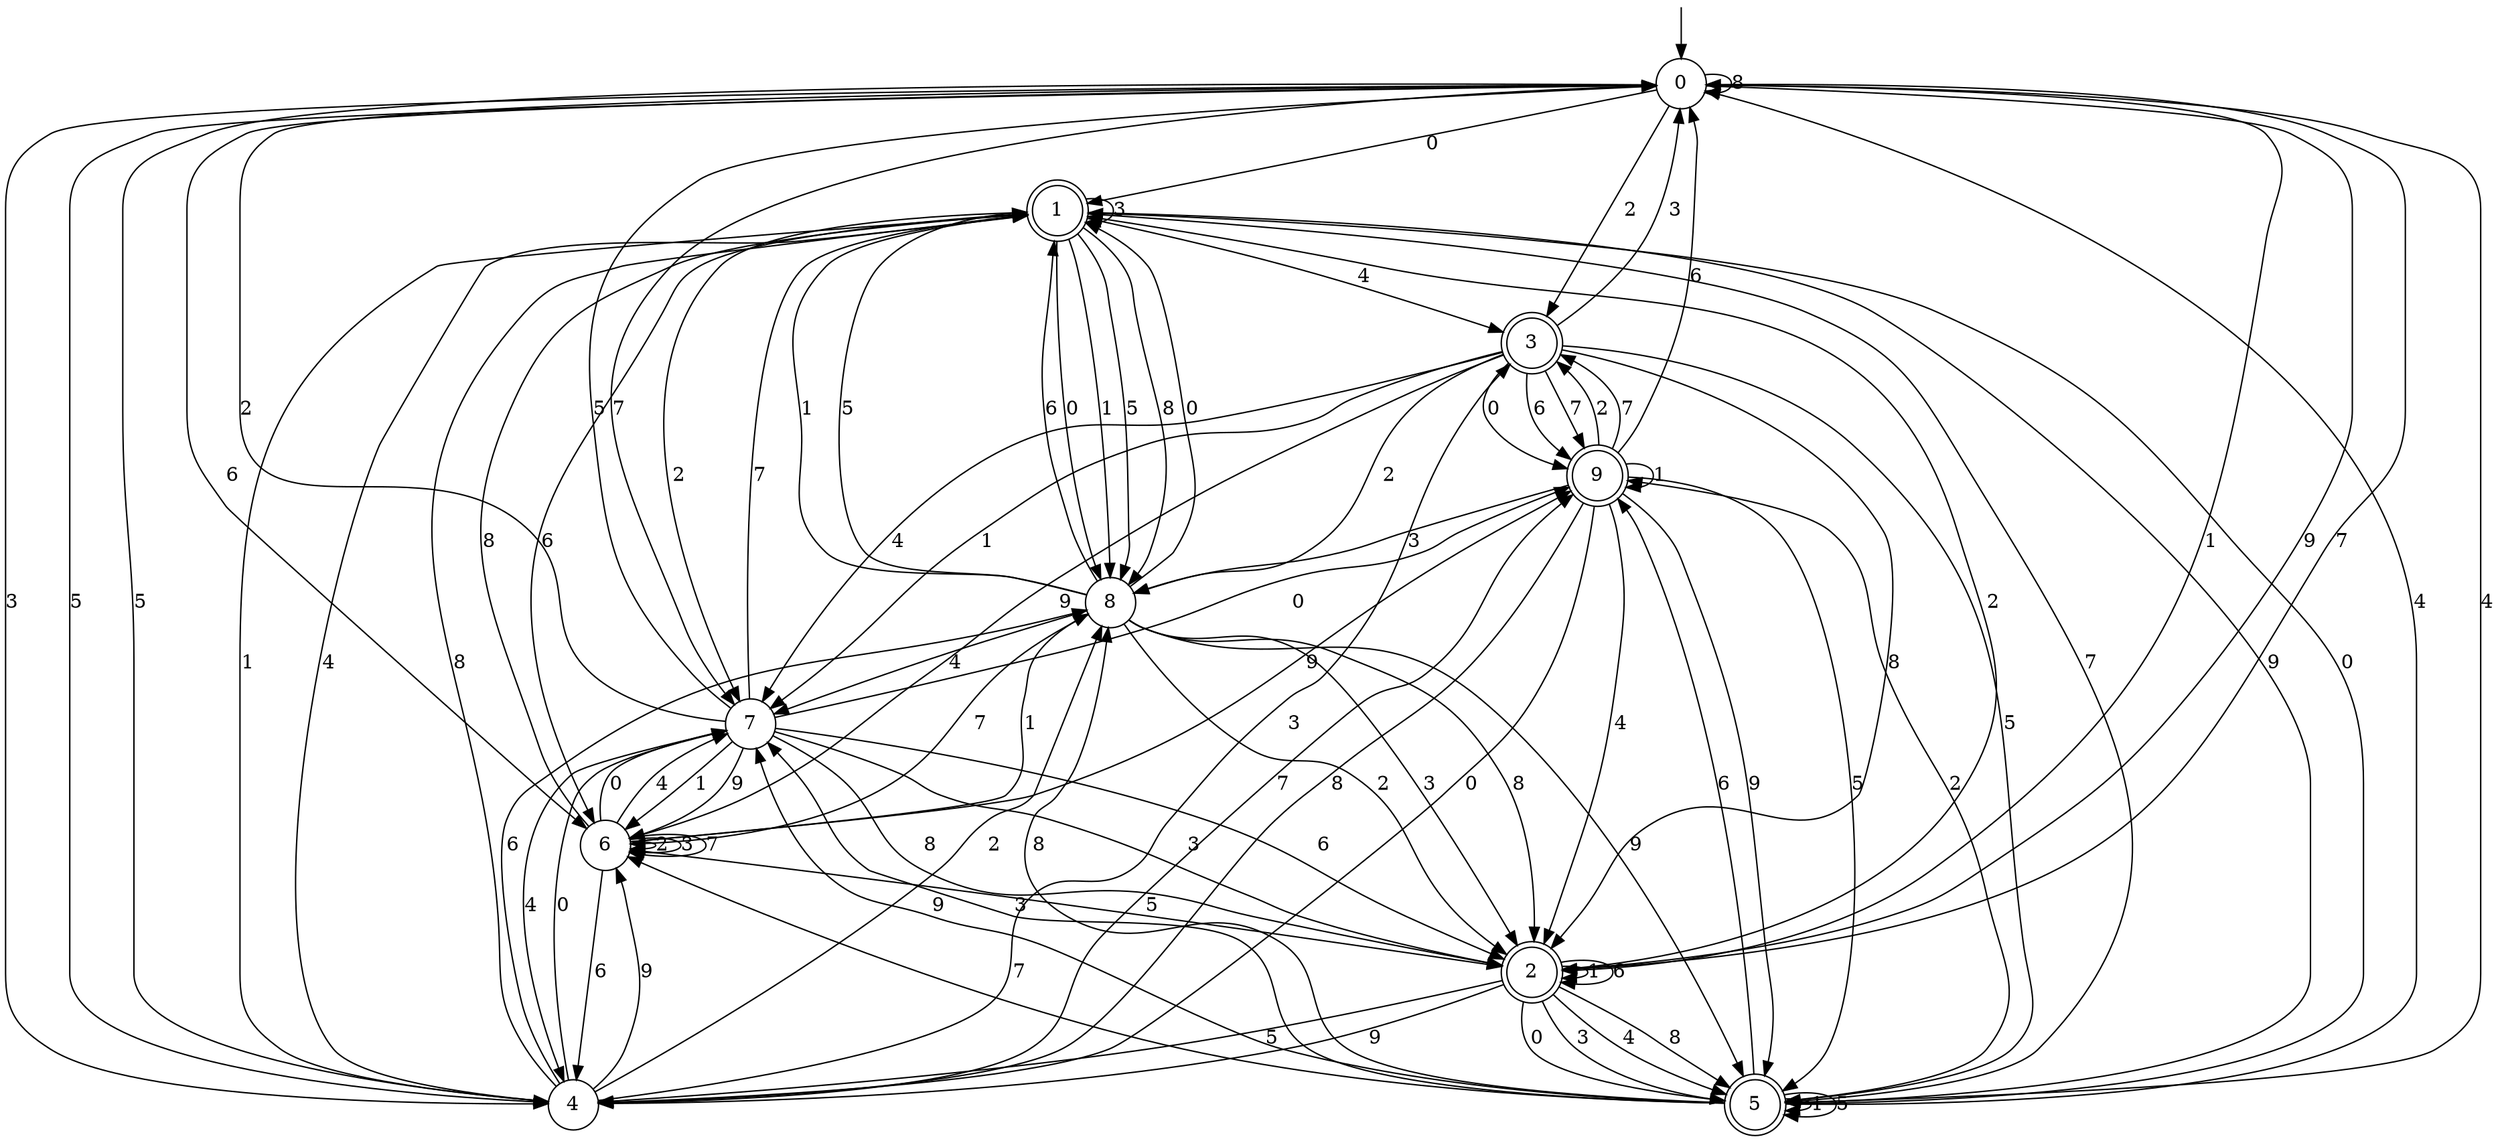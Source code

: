 digraph g {

	s0 [shape="circle" label="0"];
	s1 [shape="doublecircle" label="1"];
	s2 [shape="doublecircle" label="2"];
	s3 [shape="doublecircle" label="3"];
	s4 [shape="circle" label="4"];
	s5 [shape="doublecircle" label="5"];
	s6 [shape="circle" label="6"];
	s7 [shape="circle" label="7"];
	s8 [shape="circle" label="8"];
	s9 [shape="doublecircle" label="9"];
	s0 -> s1 [label="0"];
	s0 -> s2 [label="1"];
	s0 -> s3 [label="2"];
	s0 -> s4 [label="3"];
	s0 -> s5 [label="4"];
	s0 -> s4 [label="5"];
	s0 -> s6 [label="6"];
	s0 -> s7 [label="7"];
	s0 -> s0 [label="8"];
	s0 -> s2 [label="9"];
	s1 -> s8 [label="0"];
	s1 -> s8 [label="1"];
	s1 -> s7 [label="2"];
	s1 -> s1 [label="3"];
	s1 -> s3 [label="4"];
	s1 -> s8 [label="5"];
	s1 -> s6 [label="6"];
	s1 -> s5 [label="7"];
	s1 -> s8 [label="8"];
	s1 -> s5 [label="9"];
	s2 -> s5 [label="0"];
	s2 -> s2 [label="1"];
	s2 -> s1 [label="2"];
	s2 -> s5 [label="3"];
	s2 -> s5 [label="4"];
	s2 -> s4 [label="5"];
	s2 -> s2 [label="6"];
	s2 -> s0 [label="7"];
	s2 -> s5 [label="8"];
	s2 -> s4 [label="9"];
	s3 -> s9 [label="0"];
	s3 -> s7 [label="1"];
	s3 -> s8 [label="2"];
	s3 -> s0 [label="3"];
	s3 -> s7 [label="4"];
	s3 -> s5 [label="5"];
	s3 -> s9 [label="6"];
	s3 -> s9 [label="7"];
	s3 -> s2 [label="8"];
	s3 -> s6 [label="9"];
	s4 -> s7 [label="0"];
	s4 -> s1 [label="1"];
	s4 -> s8 [label="2"];
	s4 -> s3 [label="3"];
	s4 -> s1 [label="4"];
	s4 -> s0 [label="5"];
	s4 -> s8 [label="6"];
	s4 -> s9 [label="7"];
	s4 -> s1 [label="8"];
	s4 -> s6 [label="9"];
	s5 -> s1 [label="0"];
	s5 -> s5 [label="1"];
	s5 -> s9 [label="2"];
	s5 -> s7 [label="3"];
	s5 -> s0 [label="4"];
	s5 -> s5 [label="5"];
	s5 -> s9 [label="6"];
	s5 -> s6 [label="7"];
	s5 -> s8 [label="8"];
	s5 -> s7 [label="9"];
	s6 -> s7 [label="0"];
	s6 -> s8 [label="1"];
	s6 -> s6 [label="2"];
	s6 -> s6 [label="3"];
	s6 -> s7 [label="4"];
	s6 -> s2 [label="5"];
	s6 -> s4 [label="6"];
	s6 -> s6 [label="7"];
	s6 -> s1 [label="8"];
	s6 -> s9 [label="9"];
	s7 -> s9 [label="0"];
	s7 -> s6 [label="1"];
	s7 -> s0 [label="2"];
	s7 -> s2 [label="3"];
	s7 -> s4 [label="4"];
	s7 -> s0 [label="5"];
	s7 -> s2 [label="6"];
	s7 -> s1 [label="7"];
	s7 -> s2 [label="8"];
	s7 -> s6 [label="9"];
	s8 -> s1 [label="0"];
	s8 -> s1 [label="1"];
	s8 -> s2 [label="2"];
	s8 -> s2 [label="3"];
	s8 -> s7 [label="4"];
	s8 -> s1 [label="5"];
	s8 -> s1 [label="6"];
	s8 -> s6 [label="7"];
	s8 -> s2 [label="8"];
	s8 -> s5 [label="9"];
	s9 -> s4 [label="0"];
	s9 -> s9 [label="1"];
	s9 -> s3 [label="2"];
	s9 -> s8 [label="3"];
	s9 -> s2 [label="4"];
	s9 -> s5 [label="5"];
	s9 -> s0 [label="6"];
	s9 -> s3 [label="7"];
	s9 -> s4 [label="8"];
	s9 -> s5 [label="9"];

__start0 [label="" shape="none" width="0" height="0"];
__start0 -> s0;

}
